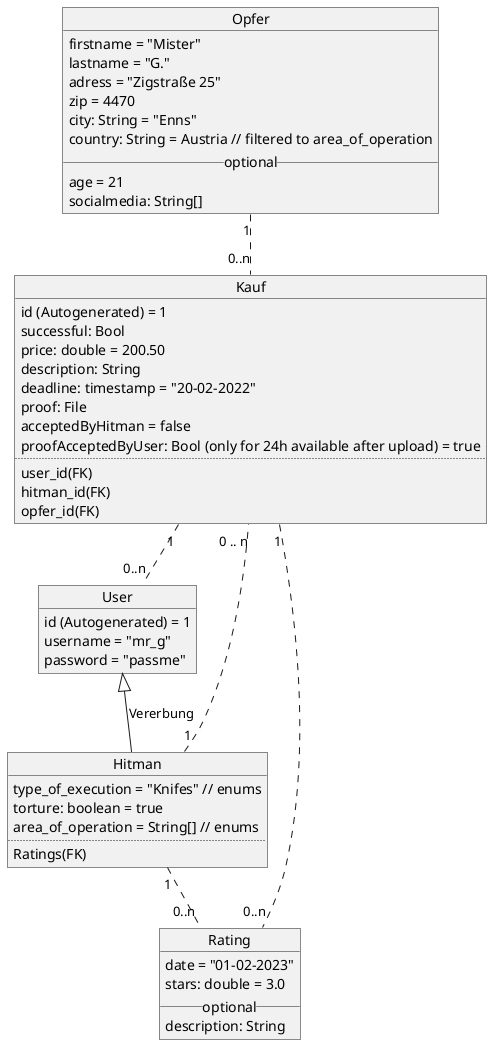 @startuml


object Kauf {
    id (Autogenerated) = 1
    successful: Bool
    price: double = 200.50
    description: String
    deadline: timestamp = "20-02-2022"
    proof: File
    acceptedByHitman = false
    proofAcceptedByUser: Bool (only for 24h available after upload) = true
    ..
    user_id(FK)
    hitman_id(FK)
    opfer_id(FK)
}

object Hitman {
    type_of_execution = "Knifes" // enums
    torture: boolean = true
    area_of_operation = String[] // enums
    ..
    Ratings(FK)
}

object User {    
    id (Autogenerated) = 1
    username = "mr_g"
    password = "passme"
}

object Opfer {
    firstname = "Mister"
    lastname = "G."
    adress = "Zigstraße 25"
    zip = 4470
    city: String = "Enns"
    country: String = Austria // filtered to area_of_operation
    __ optional __
    age = 21
    socialmedia: String[]
}

object Rating{
    date = "01-02-2023"
    stars: double = 3.0
    __optional__
    description: String
}

User <|-- Hitman : Vererbung

Hitman "1" .. "0 .. n" Kauf
Opfer "1" .. "0..n" Kauf
Kauf "1" .. "0..n" Rating
Kauf "1" .. "0..n" User
Hitman "1" .. "0..n" Rating
@enduml